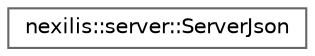 digraph "Graphical Class Hierarchy"
{
 // LATEX_PDF_SIZE
  bgcolor="transparent";
  edge [fontname=Helvetica,fontsize=10,labelfontname=Helvetica,labelfontsize=10];
  node [fontname=Helvetica,fontsize=10,shape=box,height=0.2,width=0.4];
  rankdir="LR";
  Node0 [id="Node000000",label="nexilis::server::ServerJson",height=0.2,width=0.4,color="grey40", fillcolor="white", style="filled",URL="$d6/dc0/classnexilis_1_1server_1_1ServerJson.html",tooltip="Boost abstraction for serverside clients and rooms."];
}
